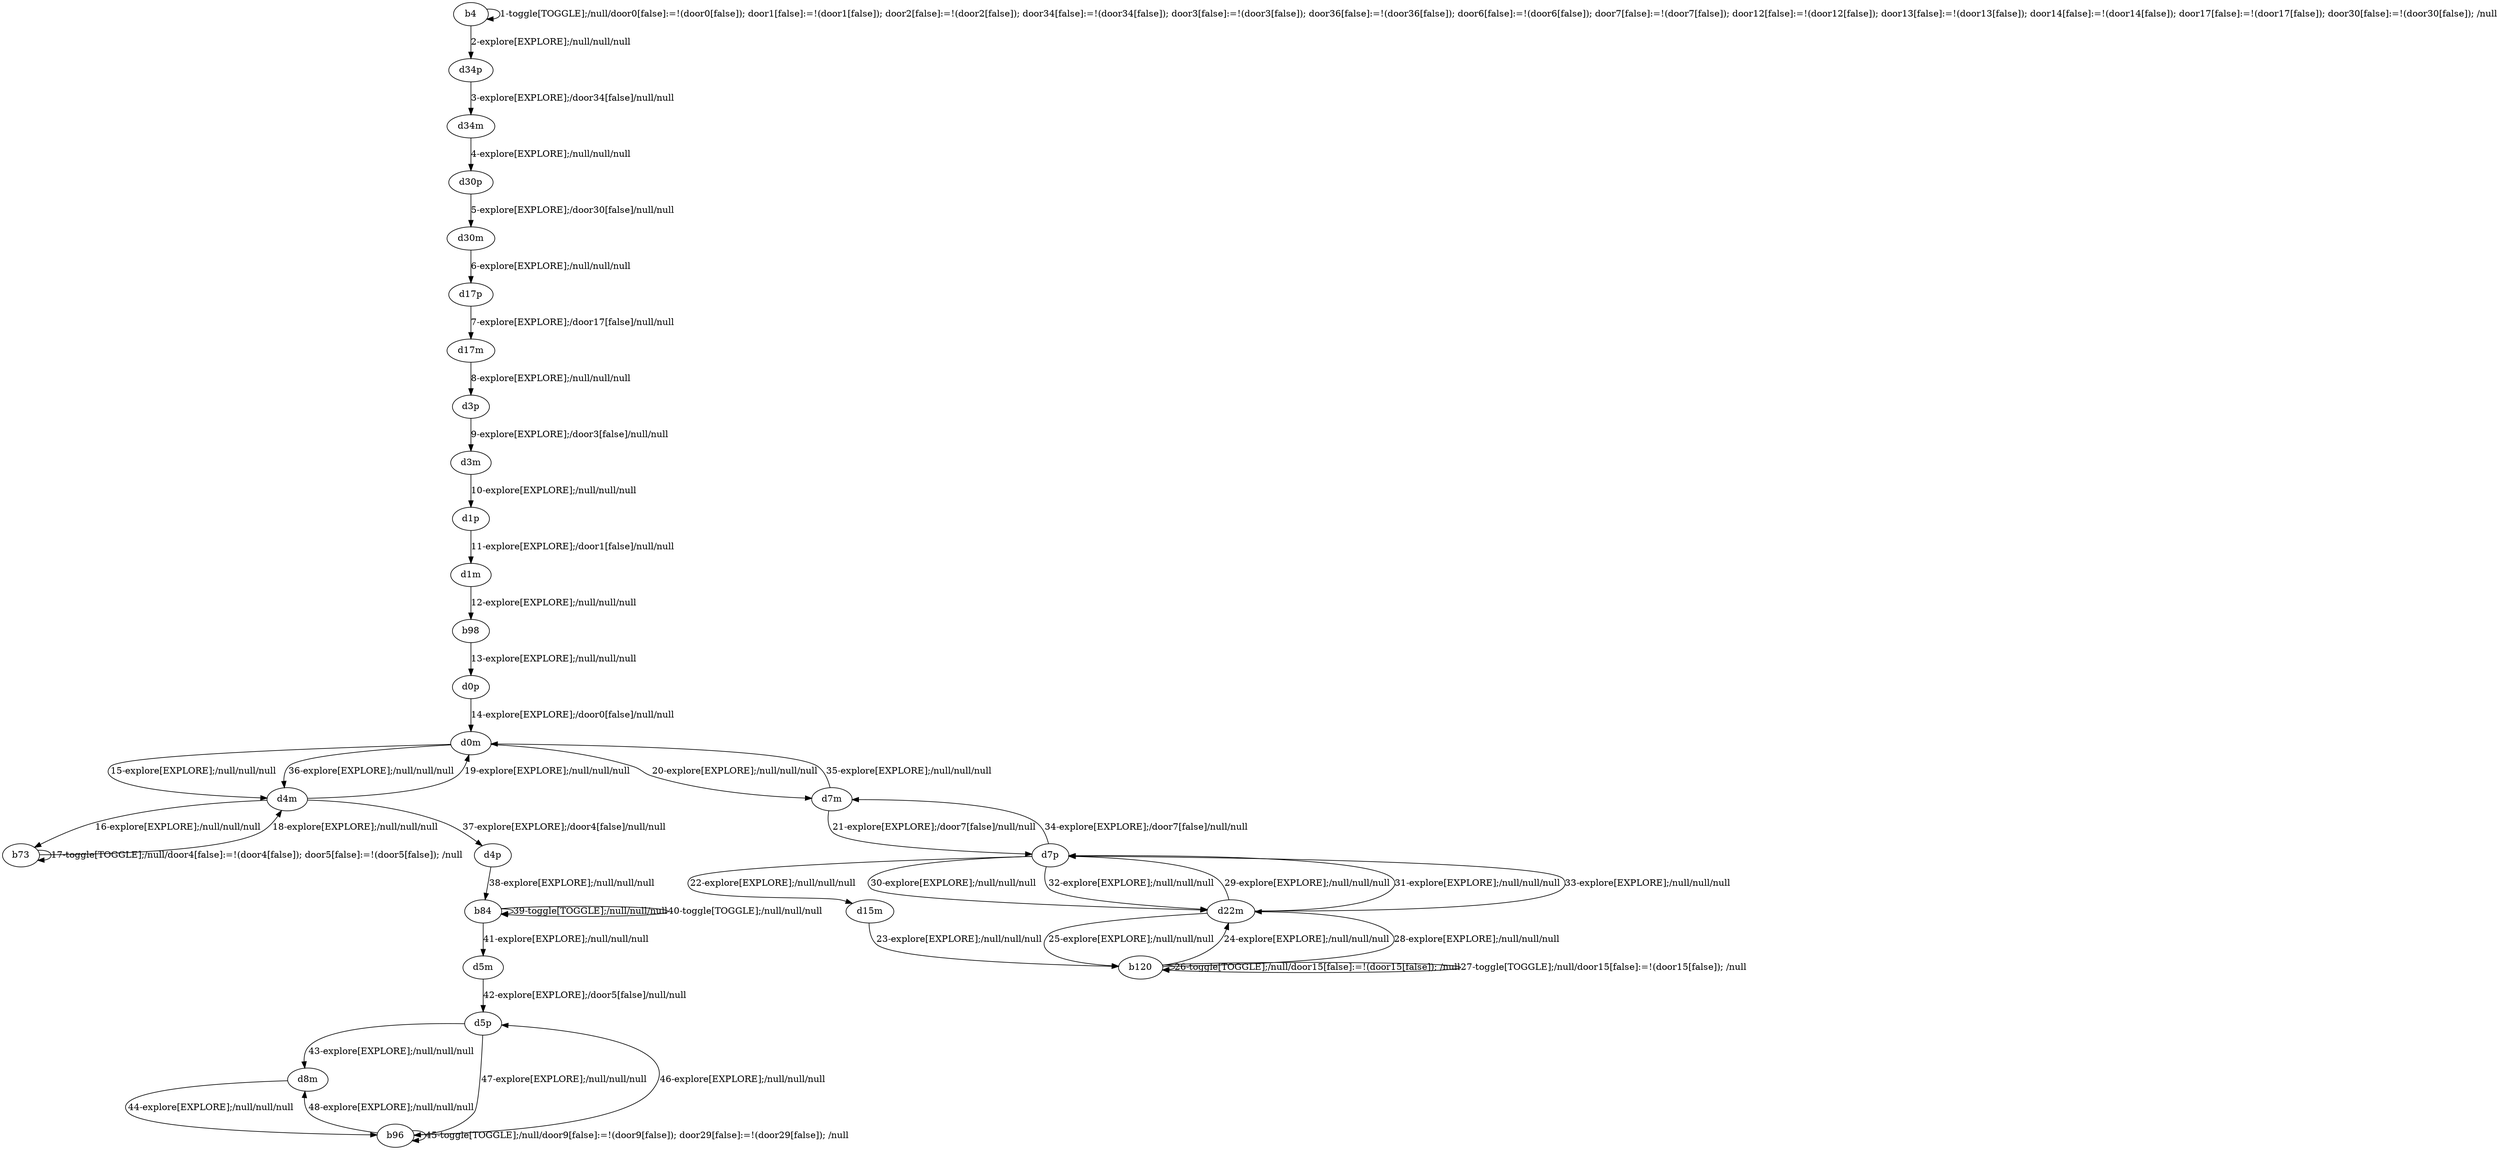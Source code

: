 # Total number of goals covered by this test: 1
# b96 --> b96

digraph g {
"b4" -> "b4" [label = "1-toggle[TOGGLE];/null/door0[false]:=!(door0[false]); door1[false]:=!(door1[false]); door2[false]:=!(door2[false]); door34[false]:=!(door34[false]); door3[false]:=!(door3[false]); door36[false]:=!(door36[false]); door6[false]:=!(door6[false]); door7[false]:=!(door7[false]); door12[false]:=!(door12[false]); door13[false]:=!(door13[false]); door14[false]:=!(door14[false]); door17[false]:=!(door17[false]); door30[false]:=!(door30[false]); /null"];
"b4" -> "d34p" [label = "2-explore[EXPLORE];/null/null/null"];
"d34p" -> "d34m" [label = "3-explore[EXPLORE];/door34[false]/null/null"];
"d34m" -> "d30p" [label = "4-explore[EXPLORE];/null/null/null"];
"d30p" -> "d30m" [label = "5-explore[EXPLORE];/door30[false]/null/null"];
"d30m" -> "d17p" [label = "6-explore[EXPLORE];/null/null/null"];
"d17p" -> "d17m" [label = "7-explore[EXPLORE];/door17[false]/null/null"];
"d17m" -> "d3p" [label = "8-explore[EXPLORE];/null/null/null"];
"d3p" -> "d3m" [label = "9-explore[EXPLORE];/door3[false]/null/null"];
"d3m" -> "d1p" [label = "10-explore[EXPLORE];/null/null/null"];
"d1p" -> "d1m" [label = "11-explore[EXPLORE];/door1[false]/null/null"];
"d1m" -> "b98" [label = "12-explore[EXPLORE];/null/null/null"];
"b98" -> "d0p" [label = "13-explore[EXPLORE];/null/null/null"];
"d0p" -> "d0m" [label = "14-explore[EXPLORE];/door0[false]/null/null"];
"d0m" -> "d4m" [label = "15-explore[EXPLORE];/null/null/null"];
"d4m" -> "b73" [label = "16-explore[EXPLORE];/null/null/null"];
"b73" -> "b73" [label = "17-toggle[TOGGLE];/null/door4[false]:=!(door4[false]); door5[false]:=!(door5[false]); /null"];
"b73" -> "d4m" [label = "18-explore[EXPLORE];/null/null/null"];
"d4m" -> "d0m" [label = "19-explore[EXPLORE];/null/null/null"];
"d0m" -> "d7m" [label = "20-explore[EXPLORE];/null/null/null"];
"d7m" -> "d7p" [label = "21-explore[EXPLORE];/door7[false]/null/null"];
"d7p" -> "d15m" [label = "22-explore[EXPLORE];/null/null/null"];
"d15m" -> "b120" [label = "23-explore[EXPLORE];/null/null/null"];
"b120" -> "d22m" [label = "24-explore[EXPLORE];/null/null/null"];
"d22m" -> "b120" [label = "25-explore[EXPLORE];/null/null/null"];
"b120" -> "b120" [label = "26-toggle[TOGGLE];/null/door15[false]:=!(door15[false]); /null"];
"b120" -> "b120" [label = "27-toggle[TOGGLE];/null/door15[false]:=!(door15[false]); /null"];
"b120" -> "d22m" [label = "28-explore[EXPLORE];/null/null/null"];
"d22m" -> "d7p" [label = "29-explore[EXPLORE];/null/null/null"];
"d7p" -> "d22m" [label = "30-explore[EXPLORE];/null/null/null"];
"d22m" -> "d7p" [label = "31-explore[EXPLORE];/null/null/null"];
"d7p" -> "d22m" [label = "32-explore[EXPLORE];/null/null/null"];
"d22m" -> "d7p" [label = "33-explore[EXPLORE];/null/null/null"];
"d7p" -> "d7m" [label = "34-explore[EXPLORE];/door7[false]/null/null"];
"d7m" -> "d0m" [label = "35-explore[EXPLORE];/null/null/null"];
"d0m" -> "d4m" [label = "36-explore[EXPLORE];/null/null/null"];
"d4m" -> "d4p" [label = "37-explore[EXPLORE];/door4[false]/null/null"];
"d4p" -> "b84" [label = "38-explore[EXPLORE];/null/null/null"];
"b84" -> "b84" [label = "39-toggle[TOGGLE];/null/null/null"];
"b84" -> "b84" [label = "40-toggle[TOGGLE];/null/null/null"];
"b84" -> "d5m" [label = "41-explore[EXPLORE];/null/null/null"];
"d5m" -> "d5p" [label = "42-explore[EXPLORE];/door5[false]/null/null"];
"d5p" -> "d8m" [label = "43-explore[EXPLORE];/null/null/null"];
"d8m" -> "b96" [label = "44-explore[EXPLORE];/null/null/null"];
"b96" -> "b96" [label = "45-toggle[TOGGLE];/null/door9[false]:=!(door9[false]); door29[false]:=!(door29[false]); /null"];
"b96" -> "d5p" [label = "46-explore[EXPLORE];/null/null/null"];
"d5p" -> "b96" [label = "47-explore[EXPLORE];/null/null/null"];
"b96" -> "d8m" [label = "48-explore[EXPLORE];/null/null/null"];
}